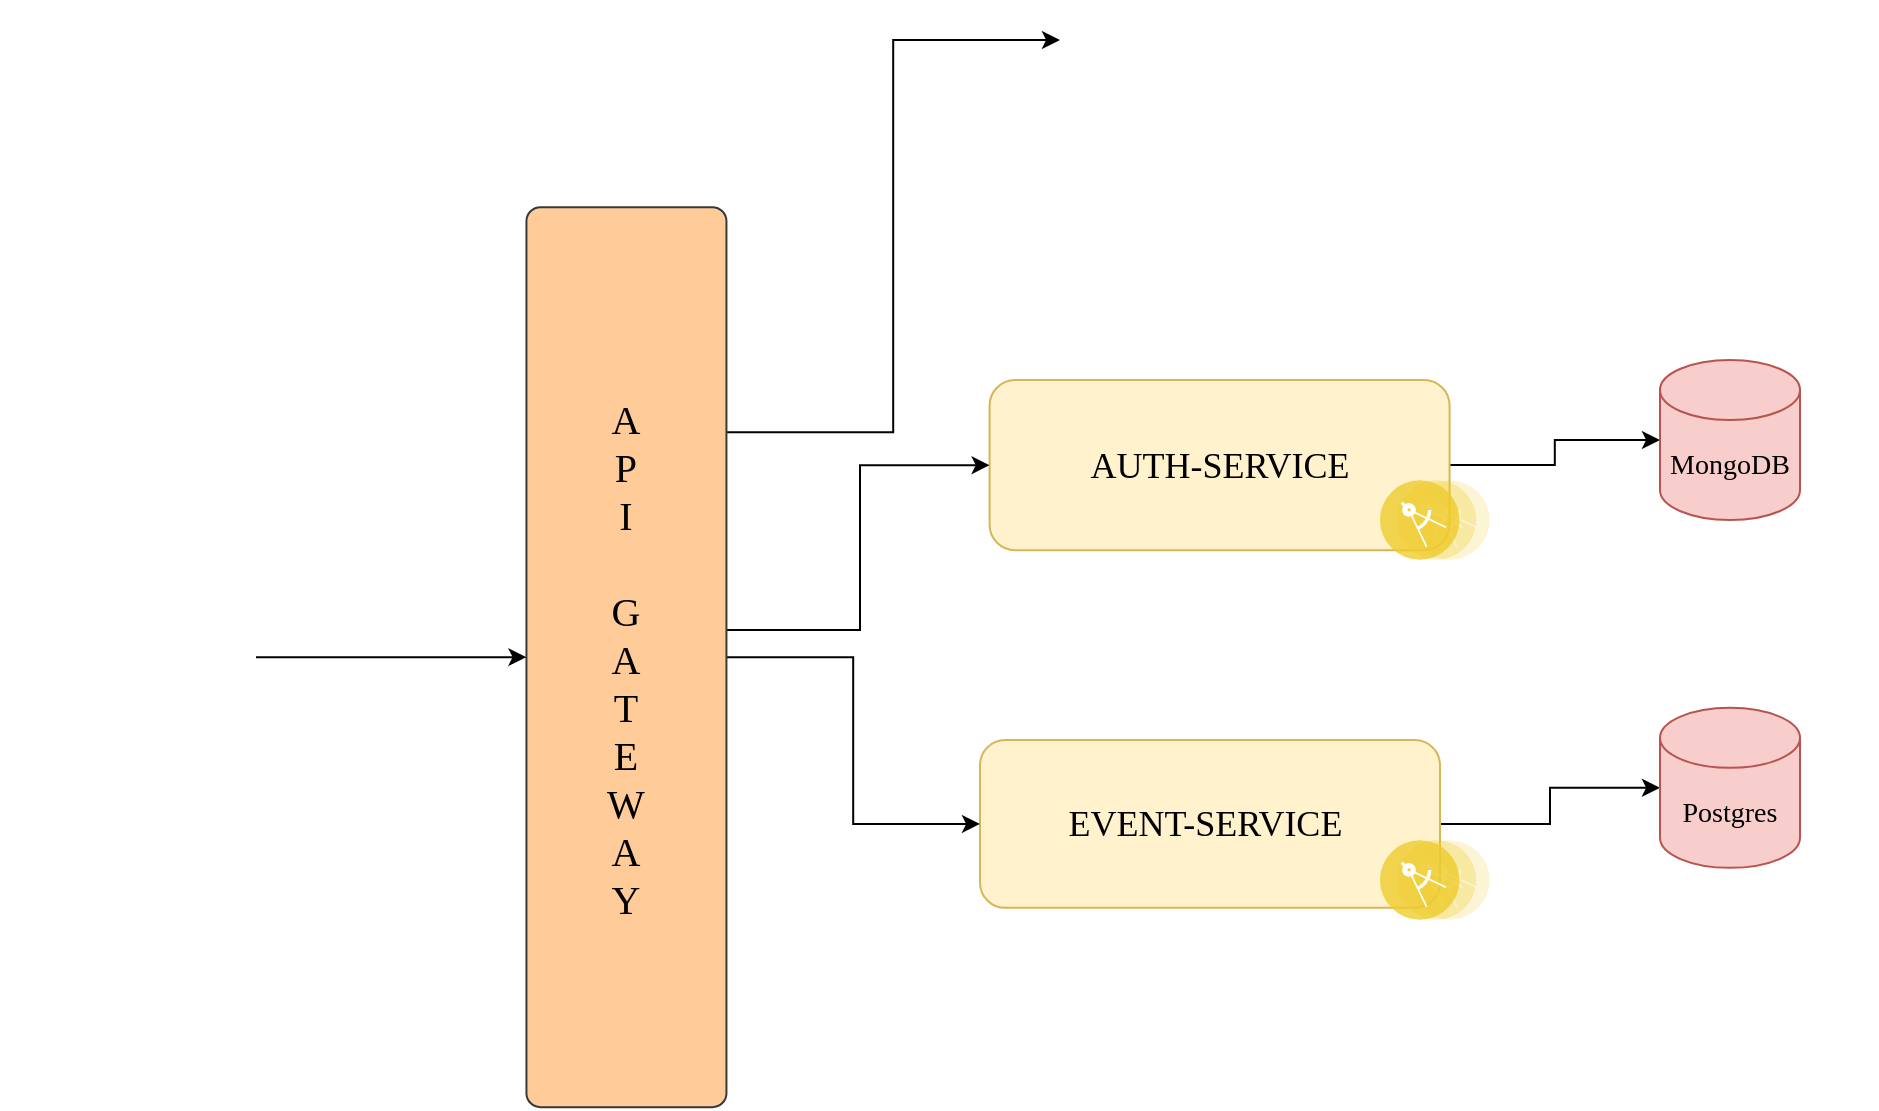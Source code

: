 <mxfile version="14.9.2" type="github">
  <diagram id="WI9T0HZ2pTsCkuznbFz-" name="Page-1">
    <mxGraphModel dx="1833" dy="1134" grid="1" gridSize="10" guides="1" tooltips="1" connect="1" arrows="1" fold="1" page="1" pageScale="1" pageWidth="1169" pageHeight="1654" math="0" shadow="0">
      <root>
        <mxCell id="0" />
        <mxCell id="1" parent="0" />
        <mxCell id="Ft62hbUQw5UP1unR5k6m-27" value="" style="edgeStyle=orthogonalEdgeStyle;rounded=0;orthogonalLoop=1;jettySize=auto;html=1;" edge="1" parent="1" source="Ft62hbUQw5UP1unR5k6m-19" target="Ft62hbUQw5UP1unR5k6m-24">
          <mxGeometry relative="1" as="geometry" />
        </mxCell>
        <mxCell id="Ft62hbUQw5UP1unR5k6m-19" value="&lt;font style=&quot;font-size: 18px&quot; face=&quot;Times New Roman&quot;&gt;EVENT-SERVICE&amp;nbsp;&lt;/font&gt;" style="rounded=1;whiteSpace=wrap;html=1;fillColor=#fff2cc;strokeColor=#d6b656;" vertex="1" parent="1">
          <mxGeometry x="520" y="420" width="230" height="83.92" as="geometry" />
        </mxCell>
        <mxCell id="Ft62hbUQw5UP1unR5k6m-28" style="edgeStyle=orthogonalEdgeStyle;rounded=0;orthogonalLoop=1;jettySize=auto;html=1;" edge="1" parent="1" source="Ft62hbUQw5UP1unR5k6m-20" target="Ft62hbUQw5UP1unR5k6m-22">
          <mxGeometry relative="1" as="geometry" />
        </mxCell>
        <mxCell id="Ft62hbUQw5UP1unR5k6m-20" value="&lt;p&gt;&lt;font style=&quot;font-size: 18px&quot; face=&quot;Times New Roman&quot;&gt;AUTH-SERVICE&lt;/font&gt;&lt;/p&gt;" style="rounded=1;whiteSpace=wrap;html=1;fillColor=#fff2cc;strokeColor=#d6b656;" vertex="1" parent="1">
          <mxGeometry x="524.8" y="240" width="230" height="85.14" as="geometry" />
        </mxCell>
        <mxCell id="Ft62hbUQw5UP1unR5k6m-22" value="&lt;font style=&quot;font-size: 14px&quot; face=&quot;Times New Roman&quot;&gt;MongoDB&lt;/font&gt;" style="shape=cylinder3;whiteSpace=wrap;html=1;boundedLbl=1;backgroundOutline=1;size=15;fillColor=#f8cecc;strokeColor=#b85450;" vertex="1" parent="1">
          <mxGeometry x="860" y="230" width="70" height="80" as="geometry" />
        </mxCell>
        <mxCell id="Ft62hbUQw5UP1unR5k6m-24" value="&lt;font style=&quot;font-size: 14px&quot; face=&quot;Times New Roman&quot;&gt;Postgres&lt;/font&gt;" style="shape=cylinder3;whiteSpace=wrap;html=1;boundedLbl=1;backgroundOutline=1;size=15;fillColor=#f8cecc;strokeColor=#b85450;" vertex="1" parent="1">
          <mxGeometry x="860" y="403.92" width="70" height="80" as="geometry" />
        </mxCell>
        <mxCell id="Ft62hbUQw5UP1unR5k6m-43" style="edgeStyle=orthogonalEdgeStyle;rounded=0;orthogonalLoop=1;jettySize=auto;html=1;entryX=0;entryY=0.5;entryDx=0;entryDy=0;fontColor=#99FFCC;" edge="1" parent="1" source="Ft62hbUQw5UP1unR5k6m-31" target="Ft62hbUQw5UP1unR5k6m-20">
          <mxGeometry relative="1" as="geometry">
            <Array as="points">
              <mxPoint x="460" y="365" />
              <mxPoint x="460" y="283" />
            </Array>
          </mxGeometry>
        </mxCell>
        <mxCell id="Ft62hbUQw5UP1unR5k6m-44" style="edgeStyle=orthogonalEdgeStyle;rounded=0;orthogonalLoop=1;jettySize=auto;html=1;entryX=0;entryY=0.5;entryDx=0;entryDy=0;fontColor=#99FFCC;" edge="1" parent="1" source="Ft62hbUQw5UP1unR5k6m-31" target="Ft62hbUQw5UP1unR5k6m-19">
          <mxGeometry relative="1" as="geometry" />
        </mxCell>
        <mxCell id="Ft62hbUQw5UP1unR5k6m-47" style="edgeStyle=orthogonalEdgeStyle;rounded=0;orthogonalLoop=1;jettySize=auto;html=1;exitX=0.25;exitY=0;exitDx=0;exitDy=0;entryX=0;entryY=0.25;entryDx=0;entryDy=0;fontColor=#99FFCC;" edge="1" parent="1" source="Ft62hbUQw5UP1unR5k6m-31" target="Ft62hbUQw5UP1unR5k6m-45">
          <mxGeometry relative="1" as="geometry" />
        </mxCell>
        <mxCell id="Ft62hbUQw5UP1unR5k6m-31" value="&lt;font style=&quot;font-size: 20px&quot; face=&quot;Times New Roman&quot;&gt;A&lt;br&gt;P&lt;br&gt;I&lt;br&gt;&lt;br&gt;G&lt;br&gt;A&lt;br&gt;T&lt;br&gt;E&lt;br&gt;W&lt;br&gt;A&lt;br&gt;Y&lt;/font&gt;" style="rounded=1;whiteSpace=wrap;html=1;rotation=0;direction=south;arcSize=7;fillColor=#ffcc99;strokeColor=#36393d;" vertex="1" parent="1">
          <mxGeometry x="293.22" y="153.57" width="100" height="450" as="geometry" />
        </mxCell>
        <mxCell id="Ft62hbUQw5UP1unR5k6m-36" value="" style="shape=image;verticalLabelPosition=bottom;labelBackgroundColor=#ffffff;verticalAlign=top;aspect=fixed;imageAspect=0;image=https://upload.wikimedia.org/wikipedia/commons/thumb/1/17/GraphQL_Logo.svg/512px-GraphQL_Logo.svg.png;" vertex="1" parent="1">
          <mxGeometry x="310" y="140" width="66.43" height="66.43" as="geometry" />
        </mxCell>
        <mxCell id="Ft62hbUQw5UP1unR5k6m-37" value="" style="aspect=fixed;perimeter=ellipsePerimeter;html=1;align=center;shadow=0;dashed=0;fontColor=#4277BB;labelBackgroundColor=#ffffff;fontSize=12;spacingTop=3;image;image=img/lib/ibm/applications/microservice.svg;" vertex="1" parent="1">
          <mxGeometry x="720" y="470" width="54.8" height="40" as="geometry" />
        </mxCell>
        <mxCell id="Ft62hbUQw5UP1unR5k6m-38" value="" style="aspect=fixed;perimeter=ellipsePerimeter;html=1;align=center;shadow=0;dashed=0;fontColor=#4277BB;labelBackgroundColor=#ffffff;fontSize=12;spacingTop=3;image;image=img/lib/ibm/applications/microservice.svg;" vertex="1" parent="1">
          <mxGeometry x="720" y="290" width="54.8" height="40" as="geometry" />
        </mxCell>
        <mxCell id="Ft62hbUQw5UP1unR5k6m-41" value="" style="shape=image;verticalLabelPosition=bottom;labelBackgroundColor=#ffffff;verticalAlign=top;aspect=fixed;imageAspect=0;image=https://www.ambient-it.net/wp-content/uploads/2018/07/mongodb-175.png;" vertex="1" parent="1">
          <mxGeometry x="900" y="230" width="51.43" height="45" as="geometry" />
        </mxCell>
        <mxCell id="Ft62hbUQw5UP1unR5k6m-42" value="" style="shape=image;verticalLabelPosition=bottom;labelBackgroundColor=#ffffff;verticalAlign=top;aspect=fixed;imageAspect=0;image=https://download.logo.wine/logo/PostgreSQL/PostgreSQL-Logo.wine.png;" vertex="1" parent="1">
          <mxGeometry x="883.01" y="400" width="85.41" height="57" as="geometry" />
        </mxCell>
        <mxCell id="Ft62hbUQw5UP1unR5k6m-45" value="" style="shape=image;html=1;verticalAlign=top;verticalLabelPosition=bottom;labelBackgroundColor=#ffffff;imageAspect=0;aspect=fixed;image=https://cdn4.iconfinder.com/data/icons/redis-2/1451/Untitled-2-128.png;fontColor=#99FFCC;" vertex="1" parent="1">
          <mxGeometry x="560" y="50" width="80" height="80" as="geometry" />
        </mxCell>
        <mxCell id="Ft62hbUQw5UP1unR5k6m-53" style="edgeStyle=orthogonalEdgeStyle;rounded=0;orthogonalLoop=1;jettySize=auto;html=1;fontColor=#99FFCC;" edge="1" parent="1" source="Ft62hbUQw5UP1unR5k6m-52" target="Ft62hbUQw5UP1unR5k6m-31">
          <mxGeometry relative="1" as="geometry" />
        </mxCell>
        <mxCell id="Ft62hbUQw5UP1unR5k6m-52" value="" style="shape=image;html=1;verticalAlign=top;verticalLabelPosition=bottom;labelBackgroundColor=#ffffff;imageAspect=0;aspect=fixed;image=https://cdn4.iconfinder.com/data/icons/miu/24/device-smartphones-iphones-horizontal-outline-stroke-128.png;fontColor=#99FFCC;" vertex="1" parent="1">
          <mxGeometry x="30" y="314.57" width="128" height="128" as="geometry" />
        </mxCell>
      </root>
    </mxGraphModel>
  </diagram>
</mxfile>
